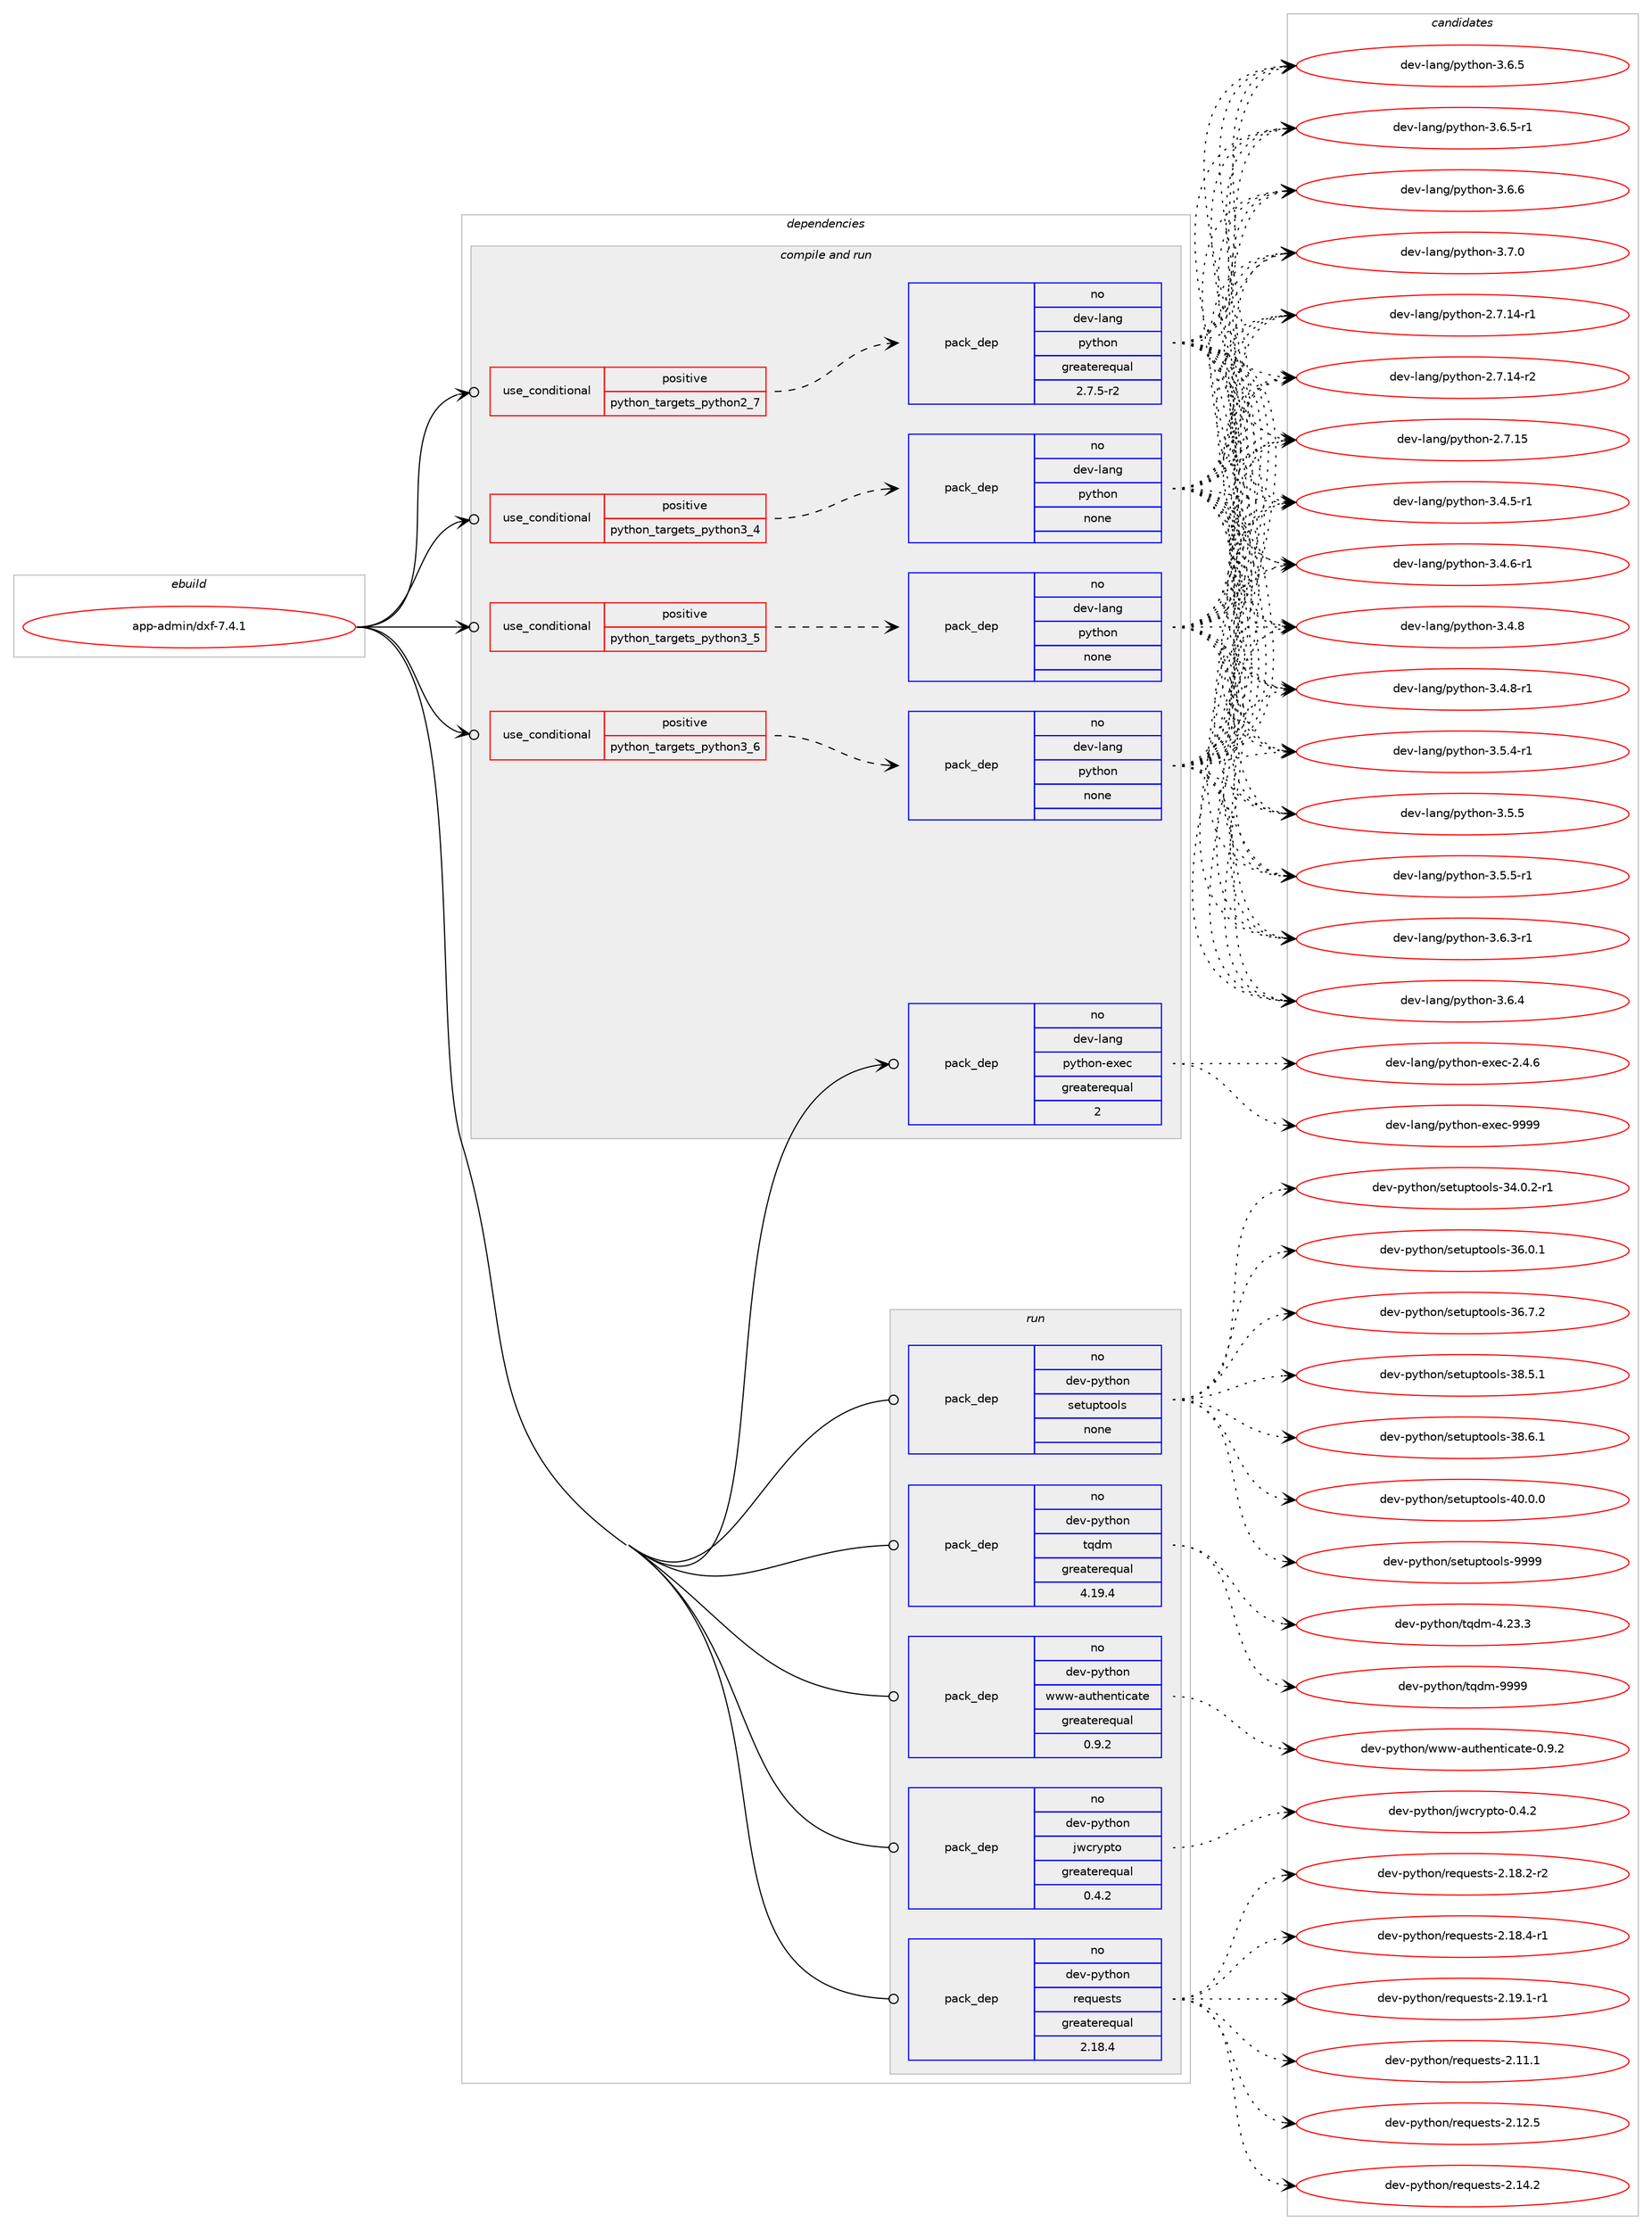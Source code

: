 digraph prolog {

# *************
# Graph options
# *************

newrank=true;
concentrate=true;
compound=true;
graph [rankdir=LR,fontname=Helvetica,fontsize=10,ranksep=1.5];#, ranksep=2.5, nodesep=0.2];
edge  [arrowhead=vee];
node  [fontname=Helvetica,fontsize=10];

# **********
# The ebuild
# **********

subgraph cluster_leftcol {
color=gray;
rank=same;
label=<<i>ebuild</i>>;
id [label="app-admin/dxf-7.4.1", color=red, width=4, href="../app-admin/dxf-7.4.1.svg"];
}

# ****************
# The dependencies
# ****************

subgraph cluster_midcol {
color=gray;
label=<<i>dependencies</i>>;
subgraph cluster_compile {
fillcolor="#eeeeee";
style=filled;
label=<<i>compile</i>>;
}
subgraph cluster_compileandrun {
fillcolor="#eeeeee";
style=filled;
label=<<i>compile and run</i>>;
subgraph cond229 {
dependency1208 [label=<<TABLE BORDER="0" CELLBORDER="1" CELLSPACING="0" CELLPADDING="4"><TR><TD ROWSPAN="3" CELLPADDING="10">use_conditional</TD></TR><TR><TD>positive</TD></TR><TR><TD>python_targets_python2_7</TD></TR></TABLE>>, shape=none, color=red];
subgraph pack958 {
dependency1209 [label=<<TABLE BORDER="0" CELLBORDER="1" CELLSPACING="0" CELLPADDING="4" WIDTH="220"><TR><TD ROWSPAN="6" CELLPADDING="30">pack_dep</TD></TR><TR><TD WIDTH="110">no</TD></TR><TR><TD>dev-lang</TD></TR><TR><TD>python</TD></TR><TR><TD>greaterequal</TD></TR><TR><TD>2.7.5-r2</TD></TR></TABLE>>, shape=none, color=blue];
}
dependency1208:e -> dependency1209:w [weight=20,style="dashed",arrowhead="vee"];
}
id:e -> dependency1208:w [weight=20,style="solid",arrowhead="odotvee"];
subgraph cond230 {
dependency1210 [label=<<TABLE BORDER="0" CELLBORDER="1" CELLSPACING="0" CELLPADDING="4"><TR><TD ROWSPAN="3" CELLPADDING="10">use_conditional</TD></TR><TR><TD>positive</TD></TR><TR><TD>python_targets_python3_4</TD></TR></TABLE>>, shape=none, color=red];
subgraph pack959 {
dependency1211 [label=<<TABLE BORDER="0" CELLBORDER="1" CELLSPACING="0" CELLPADDING="4" WIDTH="220"><TR><TD ROWSPAN="6" CELLPADDING="30">pack_dep</TD></TR><TR><TD WIDTH="110">no</TD></TR><TR><TD>dev-lang</TD></TR><TR><TD>python</TD></TR><TR><TD>none</TD></TR><TR><TD></TD></TR></TABLE>>, shape=none, color=blue];
}
dependency1210:e -> dependency1211:w [weight=20,style="dashed",arrowhead="vee"];
}
id:e -> dependency1210:w [weight=20,style="solid",arrowhead="odotvee"];
subgraph cond231 {
dependency1212 [label=<<TABLE BORDER="0" CELLBORDER="1" CELLSPACING="0" CELLPADDING="4"><TR><TD ROWSPAN="3" CELLPADDING="10">use_conditional</TD></TR><TR><TD>positive</TD></TR><TR><TD>python_targets_python3_5</TD></TR></TABLE>>, shape=none, color=red];
subgraph pack960 {
dependency1213 [label=<<TABLE BORDER="0" CELLBORDER="1" CELLSPACING="0" CELLPADDING="4" WIDTH="220"><TR><TD ROWSPAN="6" CELLPADDING="30">pack_dep</TD></TR><TR><TD WIDTH="110">no</TD></TR><TR><TD>dev-lang</TD></TR><TR><TD>python</TD></TR><TR><TD>none</TD></TR><TR><TD></TD></TR></TABLE>>, shape=none, color=blue];
}
dependency1212:e -> dependency1213:w [weight=20,style="dashed",arrowhead="vee"];
}
id:e -> dependency1212:w [weight=20,style="solid",arrowhead="odotvee"];
subgraph cond232 {
dependency1214 [label=<<TABLE BORDER="0" CELLBORDER="1" CELLSPACING="0" CELLPADDING="4"><TR><TD ROWSPAN="3" CELLPADDING="10">use_conditional</TD></TR><TR><TD>positive</TD></TR><TR><TD>python_targets_python3_6</TD></TR></TABLE>>, shape=none, color=red];
subgraph pack961 {
dependency1215 [label=<<TABLE BORDER="0" CELLBORDER="1" CELLSPACING="0" CELLPADDING="4" WIDTH="220"><TR><TD ROWSPAN="6" CELLPADDING="30">pack_dep</TD></TR><TR><TD WIDTH="110">no</TD></TR><TR><TD>dev-lang</TD></TR><TR><TD>python</TD></TR><TR><TD>none</TD></TR><TR><TD></TD></TR></TABLE>>, shape=none, color=blue];
}
dependency1214:e -> dependency1215:w [weight=20,style="dashed",arrowhead="vee"];
}
id:e -> dependency1214:w [weight=20,style="solid",arrowhead="odotvee"];
subgraph pack962 {
dependency1216 [label=<<TABLE BORDER="0" CELLBORDER="1" CELLSPACING="0" CELLPADDING="4" WIDTH="220"><TR><TD ROWSPAN="6" CELLPADDING="30">pack_dep</TD></TR><TR><TD WIDTH="110">no</TD></TR><TR><TD>dev-lang</TD></TR><TR><TD>python-exec</TD></TR><TR><TD>greaterequal</TD></TR><TR><TD>2</TD></TR></TABLE>>, shape=none, color=blue];
}
id:e -> dependency1216:w [weight=20,style="solid",arrowhead="odotvee"];
}
subgraph cluster_run {
fillcolor="#eeeeee";
style=filled;
label=<<i>run</i>>;
subgraph pack963 {
dependency1217 [label=<<TABLE BORDER="0" CELLBORDER="1" CELLSPACING="0" CELLPADDING="4" WIDTH="220"><TR><TD ROWSPAN="6" CELLPADDING="30">pack_dep</TD></TR><TR><TD WIDTH="110">no</TD></TR><TR><TD>dev-python</TD></TR><TR><TD>jwcrypto</TD></TR><TR><TD>greaterequal</TD></TR><TR><TD>0.4.2</TD></TR></TABLE>>, shape=none, color=blue];
}
id:e -> dependency1217:w [weight=20,style="solid",arrowhead="odot"];
subgraph pack964 {
dependency1218 [label=<<TABLE BORDER="0" CELLBORDER="1" CELLSPACING="0" CELLPADDING="4" WIDTH="220"><TR><TD ROWSPAN="6" CELLPADDING="30">pack_dep</TD></TR><TR><TD WIDTH="110">no</TD></TR><TR><TD>dev-python</TD></TR><TR><TD>requests</TD></TR><TR><TD>greaterequal</TD></TR><TR><TD>2.18.4</TD></TR></TABLE>>, shape=none, color=blue];
}
id:e -> dependency1218:w [weight=20,style="solid",arrowhead="odot"];
subgraph pack965 {
dependency1219 [label=<<TABLE BORDER="0" CELLBORDER="1" CELLSPACING="0" CELLPADDING="4" WIDTH="220"><TR><TD ROWSPAN="6" CELLPADDING="30">pack_dep</TD></TR><TR><TD WIDTH="110">no</TD></TR><TR><TD>dev-python</TD></TR><TR><TD>setuptools</TD></TR><TR><TD>none</TD></TR><TR><TD></TD></TR></TABLE>>, shape=none, color=blue];
}
id:e -> dependency1219:w [weight=20,style="solid",arrowhead="odot"];
subgraph pack966 {
dependency1220 [label=<<TABLE BORDER="0" CELLBORDER="1" CELLSPACING="0" CELLPADDING="4" WIDTH="220"><TR><TD ROWSPAN="6" CELLPADDING="30">pack_dep</TD></TR><TR><TD WIDTH="110">no</TD></TR><TR><TD>dev-python</TD></TR><TR><TD>tqdm</TD></TR><TR><TD>greaterequal</TD></TR><TR><TD>4.19.4</TD></TR></TABLE>>, shape=none, color=blue];
}
id:e -> dependency1220:w [weight=20,style="solid",arrowhead="odot"];
subgraph pack967 {
dependency1221 [label=<<TABLE BORDER="0" CELLBORDER="1" CELLSPACING="0" CELLPADDING="4" WIDTH="220"><TR><TD ROWSPAN="6" CELLPADDING="30">pack_dep</TD></TR><TR><TD WIDTH="110">no</TD></TR><TR><TD>dev-python</TD></TR><TR><TD>www-authenticate</TD></TR><TR><TD>greaterequal</TD></TR><TR><TD>0.9.2</TD></TR></TABLE>>, shape=none, color=blue];
}
id:e -> dependency1221:w [weight=20,style="solid",arrowhead="odot"];
}
}

# **************
# The candidates
# **************

subgraph cluster_choices {
rank=same;
color=gray;
label=<<i>candidates</i>>;

subgraph choice958 {
color=black;
nodesep=1;
choice100101118451089711010347112121116104111110455046554649524511449 [label="dev-lang/python-2.7.14-r1", color=red, width=4,href="../dev-lang/python-2.7.14-r1.svg"];
choice100101118451089711010347112121116104111110455046554649524511450 [label="dev-lang/python-2.7.14-r2", color=red, width=4,href="../dev-lang/python-2.7.14-r2.svg"];
choice10010111845108971101034711212111610411111045504655464953 [label="dev-lang/python-2.7.15", color=red, width=4,href="../dev-lang/python-2.7.15.svg"];
choice1001011184510897110103471121211161041111104551465246534511449 [label="dev-lang/python-3.4.5-r1", color=red, width=4,href="../dev-lang/python-3.4.5-r1.svg"];
choice1001011184510897110103471121211161041111104551465246544511449 [label="dev-lang/python-3.4.6-r1", color=red, width=4,href="../dev-lang/python-3.4.6-r1.svg"];
choice100101118451089711010347112121116104111110455146524656 [label="dev-lang/python-3.4.8", color=red, width=4,href="../dev-lang/python-3.4.8.svg"];
choice1001011184510897110103471121211161041111104551465246564511449 [label="dev-lang/python-3.4.8-r1", color=red, width=4,href="../dev-lang/python-3.4.8-r1.svg"];
choice1001011184510897110103471121211161041111104551465346524511449 [label="dev-lang/python-3.5.4-r1", color=red, width=4,href="../dev-lang/python-3.5.4-r1.svg"];
choice100101118451089711010347112121116104111110455146534653 [label="dev-lang/python-3.5.5", color=red, width=4,href="../dev-lang/python-3.5.5.svg"];
choice1001011184510897110103471121211161041111104551465346534511449 [label="dev-lang/python-3.5.5-r1", color=red, width=4,href="../dev-lang/python-3.5.5-r1.svg"];
choice1001011184510897110103471121211161041111104551465446514511449 [label="dev-lang/python-3.6.3-r1", color=red, width=4,href="../dev-lang/python-3.6.3-r1.svg"];
choice100101118451089711010347112121116104111110455146544652 [label="dev-lang/python-3.6.4", color=red, width=4,href="../dev-lang/python-3.6.4.svg"];
choice100101118451089711010347112121116104111110455146544653 [label="dev-lang/python-3.6.5", color=red, width=4,href="../dev-lang/python-3.6.5.svg"];
choice1001011184510897110103471121211161041111104551465446534511449 [label="dev-lang/python-3.6.5-r1", color=red, width=4,href="../dev-lang/python-3.6.5-r1.svg"];
choice100101118451089711010347112121116104111110455146544654 [label="dev-lang/python-3.6.6", color=red, width=4,href="../dev-lang/python-3.6.6.svg"];
choice100101118451089711010347112121116104111110455146554648 [label="dev-lang/python-3.7.0", color=red, width=4,href="../dev-lang/python-3.7.0.svg"];
dependency1209:e -> choice100101118451089711010347112121116104111110455046554649524511449:w [style=dotted,weight="100"];
dependency1209:e -> choice100101118451089711010347112121116104111110455046554649524511450:w [style=dotted,weight="100"];
dependency1209:e -> choice10010111845108971101034711212111610411111045504655464953:w [style=dotted,weight="100"];
dependency1209:e -> choice1001011184510897110103471121211161041111104551465246534511449:w [style=dotted,weight="100"];
dependency1209:e -> choice1001011184510897110103471121211161041111104551465246544511449:w [style=dotted,weight="100"];
dependency1209:e -> choice100101118451089711010347112121116104111110455146524656:w [style=dotted,weight="100"];
dependency1209:e -> choice1001011184510897110103471121211161041111104551465246564511449:w [style=dotted,weight="100"];
dependency1209:e -> choice1001011184510897110103471121211161041111104551465346524511449:w [style=dotted,weight="100"];
dependency1209:e -> choice100101118451089711010347112121116104111110455146534653:w [style=dotted,weight="100"];
dependency1209:e -> choice1001011184510897110103471121211161041111104551465346534511449:w [style=dotted,weight="100"];
dependency1209:e -> choice1001011184510897110103471121211161041111104551465446514511449:w [style=dotted,weight="100"];
dependency1209:e -> choice100101118451089711010347112121116104111110455146544652:w [style=dotted,weight="100"];
dependency1209:e -> choice100101118451089711010347112121116104111110455146544653:w [style=dotted,weight="100"];
dependency1209:e -> choice1001011184510897110103471121211161041111104551465446534511449:w [style=dotted,weight="100"];
dependency1209:e -> choice100101118451089711010347112121116104111110455146544654:w [style=dotted,weight="100"];
dependency1209:e -> choice100101118451089711010347112121116104111110455146554648:w [style=dotted,weight="100"];
}
subgraph choice959 {
color=black;
nodesep=1;
choice100101118451089711010347112121116104111110455046554649524511449 [label="dev-lang/python-2.7.14-r1", color=red, width=4,href="../dev-lang/python-2.7.14-r1.svg"];
choice100101118451089711010347112121116104111110455046554649524511450 [label="dev-lang/python-2.7.14-r2", color=red, width=4,href="../dev-lang/python-2.7.14-r2.svg"];
choice10010111845108971101034711212111610411111045504655464953 [label="dev-lang/python-2.7.15", color=red, width=4,href="../dev-lang/python-2.7.15.svg"];
choice1001011184510897110103471121211161041111104551465246534511449 [label="dev-lang/python-3.4.5-r1", color=red, width=4,href="../dev-lang/python-3.4.5-r1.svg"];
choice1001011184510897110103471121211161041111104551465246544511449 [label="dev-lang/python-3.4.6-r1", color=red, width=4,href="../dev-lang/python-3.4.6-r1.svg"];
choice100101118451089711010347112121116104111110455146524656 [label="dev-lang/python-3.4.8", color=red, width=4,href="../dev-lang/python-3.4.8.svg"];
choice1001011184510897110103471121211161041111104551465246564511449 [label="dev-lang/python-3.4.8-r1", color=red, width=4,href="../dev-lang/python-3.4.8-r1.svg"];
choice1001011184510897110103471121211161041111104551465346524511449 [label="dev-lang/python-3.5.4-r1", color=red, width=4,href="../dev-lang/python-3.5.4-r1.svg"];
choice100101118451089711010347112121116104111110455146534653 [label="dev-lang/python-3.5.5", color=red, width=4,href="../dev-lang/python-3.5.5.svg"];
choice1001011184510897110103471121211161041111104551465346534511449 [label="dev-lang/python-3.5.5-r1", color=red, width=4,href="../dev-lang/python-3.5.5-r1.svg"];
choice1001011184510897110103471121211161041111104551465446514511449 [label="dev-lang/python-3.6.3-r1", color=red, width=4,href="../dev-lang/python-3.6.3-r1.svg"];
choice100101118451089711010347112121116104111110455146544652 [label="dev-lang/python-3.6.4", color=red, width=4,href="../dev-lang/python-3.6.4.svg"];
choice100101118451089711010347112121116104111110455146544653 [label="dev-lang/python-3.6.5", color=red, width=4,href="../dev-lang/python-3.6.5.svg"];
choice1001011184510897110103471121211161041111104551465446534511449 [label="dev-lang/python-3.6.5-r1", color=red, width=4,href="../dev-lang/python-3.6.5-r1.svg"];
choice100101118451089711010347112121116104111110455146544654 [label="dev-lang/python-3.6.6", color=red, width=4,href="../dev-lang/python-3.6.6.svg"];
choice100101118451089711010347112121116104111110455146554648 [label="dev-lang/python-3.7.0", color=red, width=4,href="../dev-lang/python-3.7.0.svg"];
dependency1211:e -> choice100101118451089711010347112121116104111110455046554649524511449:w [style=dotted,weight="100"];
dependency1211:e -> choice100101118451089711010347112121116104111110455046554649524511450:w [style=dotted,weight="100"];
dependency1211:e -> choice10010111845108971101034711212111610411111045504655464953:w [style=dotted,weight="100"];
dependency1211:e -> choice1001011184510897110103471121211161041111104551465246534511449:w [style=dotted,weight="100"];
dependency1211:e -> choice1001011184510897110103471121211161041111104551465246544511449:w [style=dotted,weight="100"];
dependency1211:e -> choice100101118451089711010347112121116104111110455146524656:w [style=dotted,weight="100"];
dependency1211:e -> choice1001011184510897110103471121211161041111104551465246564511449:w [style=dotted,weight="100"];
dependency1211:e -> choice1001011184510897110103471121211161041111104551465346524511449:w [style=dotted,weight="100"];
dependency1211:e -> choice100101118451089711010347112121116104111110455146534653:w [style=dotted,weight="100"];
dependency1211:e -> choice1001011184510897110103471121211161041111104551465346534511449:w [style=dotted,weight="100"];
dependency1211:e -> choice1001011184510897110103471121211161041111104551465446514511449:w [style=dotted,weight="100"];
dependency1211:e -> choice100101118451089711010347112121116104111110455146544652:w [style=dotted,weight="100"];
dependency1211:e -> choice100101118451089711010347112121116104111110455146544653:w [style=dotted,weight="100"];
dependency1211:e -> choice1001011184510897110103471121211161041111104551465446534511449:w [style=dotted,weight="100"];
dependency1211:e -> choice100101118451089711010347112121116104111110455146544654:w [style=dotted,weight="100"];
dependency1211:e -> choice100101118451089711010347112121116104111110455146554648:w [style=dotted,weight="100"];
}
subgraph choice960 {
color=black;
nodesep=1;
choice100101118451089711010347112121116104111110455046554649524511449 [label="dev-lang/python-2.7.14-r1", color=red, width=4,href="../dev-lang/python-2.7.14-r1.svg"];
choice100101118451089711010347112121116104111110455046554649524511450 [label="dev-lang/python-2.7.14-r2", color=red, width=4,href="../dev-lang/python-2.7.14-r2.svg"];
choice10010111845108971101034711212111610411111045504655464953 [label="dev-lang/python-2.7.15", color=red, width=4,href="../dev-lang/python-2.7.15.svg"];
choice1001011184510897110103471121211161041111104551465246534511449 [label="dev-lang/python-3.4.5-r1", color=red, width=4,href="../dev-lang/python-3.4.5-r1.svg"];
choice1001011184510897110103471121211161041111104551465246544511449 [label="dev-lang/python-3.4.6-r1", color=red, width=4,href="../dev-lang/python-3.4.6-r1.svg"];
choice100101118451089711010347112121116104111110455146524656 [label="dev-lang/python-3.4.8", color=red, width=4,href="../dev-lang/python-3.4.8.svg"];
choice1001011184510897110103471121211161041111104551465246564511449 [label="dev-lang/python-3.4.8-r1", color=red, width=4,href="../dev-lang/python-3.4.8-r1.svg"];
choice1001011184510897110103471121211161041111104551465346524511449 [label="dev-lang/python-3.5.4-r1", color=red, width=4,href="../dev-lang/python-3.5.4-r1.svg"];
choice100101118451089711010347112121116104111110455146534653 [label="dev-lang/python-3.5.5", color=red, width=4,href="../dev-lang/python-3.5.5.svg"];
choice1001011184510897110103471121211161041111104551465346534511449 [label="dev-lang/python-3.5.5-r1", color=red, width=4,href="../dev-lang/python-3.5.5-r1.svg"];
choice1001011184510897110103471121211161041111104551465446514511449 [label="dev-lang/python-3.6.3-r1", color=red, width=4,href="../dev-lang/python-3.6.3-r1.svg"];
choice100101118451089711010347112121116104111110455146544652 [label="dev-lang/python-3.6.4", color=red, width=4,href="../dev-lang/python-3.6.4.svg"];
choice100101118451089711010347112121116104111110455146544653 [label="dev-lang/python-3.6.5", color=red, width=4,href="../dev-lang/python-3.6.5.svg"];
choice1001011184510897110103471121211161041111104551465446534511449 [label="dev-lang/python-3.6.5-r1", color=red, width=4,href="../dev-lang/python-3.6.5-r1.svg"];
choice100101118451089711010347112121116104111110455146544654 [label="dev-lang/python-3.6.6", color=red, width=4,href="../dev-lang/python-3.6.6.svg"];
choice100101118451089711010347112121116104111110455146554648 [label="dev-lang/python-3.7.0", color=red, width=4,href="../dev-lang/python-3.7.0.svg"];
dependency1213:e -> choice100101118451089711010347112121116104111110455046554649524511449:w [style=dotted,weight="100"];
dependency1213:e -> choice100101118451089711010347112121116104111110455046554649524511450:w [style=dotted,weight="100"];
dependency1213:e -> choice10010111845108971101034711212111610411111045504655464953:w [style=dotted,weight="100"];
dependency1213:e -> choice1001011184510897110103471121211161041111104551465246534511449:w [style=dotted,weight="100"];
dependency1213:e -> choice1001011184510897110103471121211161041111104551465246544511449:w [style=dotted,weight="100"];
dependency1213:e -> choice100101118451089711010347112121116104111110455146524656:w [style=dotted,weight="100"];
dependency1213:e -> choice1001011184510897110103471121211161041111104551465246564511449:w [style=dotted,weight="100"];
dependency1213:e -> choice1001011184510897110103471121211161041111104551465346524511449:w [style=dotted,weight="100"];
dependency1213:e -> choice100101118451089711010347112121116104111110455146534653:w [style=dotted,weight="100"];
dependency1213:e -> choice1001011184510897110103471121211161041111104551465346534511449:w [style=dotted,weight="100"];
dependency1213:e -> choice1001011184510897110103471121211161041111104551465446514511449:w [style=dotted,weight="100"];
dependency1213:e -> choice100101118451089711010347112121116104111110455146544652:w [style=dotted,weight="100"];
dependency1213:e -> choice100101118451089711010347112121116104111110455146544653:w [style=dotted,weight="100"];
dependency1213:e -> choice1001011184510897110103471121211161041111104551465446534511449:w [style=dotted,weight="100"];
dependency1213:e -> choice100101118451089711010347112121116104111110455146544654:w [style=dotted,weight="100"];
dependency1213:e -> choice100101118451089711010347112121116104111110455146554648:w [style=dotted,weight="100"];
}
subgraph choice961 {
color=black;
nodesep=1;
choice100101118451089711010347112121116104111110455046554649524511449 [label="dev-lang/python-2.7.14-r1", color=red, width=4,href="../dev-lang/python-2.7.14-r1.svg"];
choice100101118451089711010347112121116104111110455046554649524511450 [label="dev-lang/python-2.7.14-r2", color=red, width=4,href="../dev-lang/python-2.7.14-r2.svg"];
choice10010111845108971101034711212111610411111045504655464953 [label="dev-lang/python-2.7.15", color=red, width=4,href="../dev-lang/python-2.7.15.svg"];
choice1001011184510897110103471121211161041111104551465246534511449 [label="dev-lang/python-3.4.5-r1", color=red, width=4,href="../dev-lang/python-3.4.5-r1.svg"];
choice1001011184510897110103471121211161041111104551465246544511449 [label="dev-lang/python-3.4.6-r1", color=red, width=4,href="../dev-lang/python-3.4.6-r1.svg"];
choice100101118451089711010347112121116104111110455146524656 [label="dev-lang/python-3.4.8", color=red, width=4,href="../dev-lang/python-3.4.8.svg"];
choice1001011184510897110103471121211161041111104551465246564511449 [label="dev-lang/python-3.4.8-r1", color=red, width=4,href="../dev-lang/python-3.4.8-r1.svg"];
choice1001011184510897110103471121211161041111104551465346524511449 [label="dev-lang/python-3.5.4-r1", color=red, width=4,href="../dev-lang/python-3.5.4-r1.svg"];
choice100101118451089711010347112121116104111110455146534653 [label="dev-lang/python-3.5.5", color=red, width=4,href="../dev-lang/python-3.5.5.svg"];
choice1001011184510897110103471121211161041111104551465346534511449 [label="dev-lang/python-3.5.5-r1", color=red, width=4,href="../dev-lang/python-3.5.5-r1.svg"];
choice1001011184510897110103471121211161041111104551465446514511449 [label="dev-lang/python-3.6.3-r1", color=red, width=4,href="../dev-lang/python-3.6.3-r1.svg"];
choice100101118451089711010347112121116104111110455146544652 [label="dev-lang/python-3.6.4", color=red, width=4,href="../dev-lang/python-3.6.4.svg"];
choice100101118451089711010347112121116104111110455146544653 [label="dev-lang/python-3.6.5", color=red, width=4,href="../dev-lang/python-3.6.5.svg"];
choice1001011184510897110103471121211161041111104551465446534511449 [label="dev-lang/python-3.6.5-r1", color=red, width=4,href="../dev-lang/python-3.6.5-r1.svg"];
choice100101118451089711010347112121116104111110455146544654 [label="dev-lang/python-3.6.6", color=red, width=4,href="../dev-lang/python-3.6.6.svg"];
choice100101118451089711010347112121116104111110455146554648 [label="dev-lang/python-3.7.0", color=red, width=4,href="../dev-lang/python-3.7.0.svg"];
dependency1215:e -> choice100101118451089711010347112121116104111110455046554649524511449:w [style=dotted,weight="100"];
dependency1215:e -> choice100101118451089711010347112121116104111110455046554649524511450:w [style=dotted,weight="100"];
dependency1215:e -> choice10010111845108971101034711212111610411111045504655464953:w [style=dotted,weight="100"];
dependency1215:e -> choice1001011184510897110103471121211161041111104551465246534511449:w [style=dotted,weight="100"];
dependency1215:e -> choice1001011184510897110103471121211161041111104551465246544511449:w [style=dotted,weight="100"];
dependency1215:e -> choice100101118451089711010347112121116104111110455146524656:w [style=dotted,weight="100"];
dependency1215:e -> choice1001011184510897110103471121211161041111104551465246564511449:w [style=dotted,weight="100"];
dependency1215:e -> choice1001011184510897110103471121211161041111104551465346524511449:w [style=dotted,weight="100"];
dependency1215:e -> choice100101118451089711010347112121116104111110455146534653:w [style=dotted,weight="100"];
dependency1215:e -> choice1001011184510897110103471121211161041111104551465346534511449:w [style=dotted,weight="100"];
dependency1215:e -> choice1001011184510897110103471121211161041111104551465446514511449:w [style=dotted,weight="100"];
dependency1215:e -> choice100101118451089711010347112121116104111110455146544652:w [style=dotted,weight="100"];
dependency1215:e -> choice100101118451089711010347112121116104111110455146544653:w [style=dotted,weight="100"];
dependency1215:e -> choice1001011184510897110103471121211161041111104551465446534511449:w [style=dotted,weight="100"];
dependency1215:e -> choice100101118451089711010347112121116104111110455146544654:w [style=dotted,weight="100"];
dependency1215:e -> choice100101118451089711010347112121116104111110455146554648:w [style=dotted,weight="100"];
}
subgraph choice962 {
color=black;
nodesep=1;
choice1001011184510897110103471121211161041111104510112010199455046524654 [label="dev-lang/python-exec-2.4.6", color=red, width=4,href="../dev-lang/python-exec-2.4.6.svg"];
choice10010111845108971101034711212111610411111045101120101994557575757 [label="dev-lang/python-exec-9999", color=red, width=4,href="../dev-lang/python-exec-9999.svg"];
dependency1216:e -> choice1001011184510897110103471121211161041111104510112010199455046524654:w [style=dotted,weight="100"];
dependency1216:e -> choice10010111845108971101034711212111610411111045101120101994557575757:w [style=dotted,weight="100"];
}
subgraph choice963 {
color=black;
nodesep=1;
choice100101118451121211161041111104710611999114121112116111454846524650 [label="dev-python/jwcrypto-0.4.2", color=red, width=4,href="../dev-python/jwcrypto-0.4.2.svg"];
dependency1217:e -> choice100101118451121211161041111104710611999114121112116111454846524650:w [style=dotted,weight="100"];
}
subgraph choice964 {
color=black;
nodesep=1;
choice100101118451121211161041111104711410111311710111511611545504649494649 [label="dev-python/requests-2.11.1", color=red, width=4,href="../dev-python/requests-2.11.1.svg"];
choice100101118451121211161041111104711410111311710111511611545504649504653 [label="dev-python/requests-2.12.5", color=red, width=4,href="../dev-python/requests-2.12.5.svg"];
choice100101118451121211161041111104711410111311710111511611545504649524650 [label="dev-python/requests-2.14.2", color=red, width=4,href="../dev-python/requests-2.14.2.svg"];
choice1001011184511212111610411111047114101113117101115116115455046495646504511450 [label="dev-python/requests-2.18.2-r2", color=red, width=4,href="../dev-python/requests-2.18.2-r2.svg"];
choice1001011184511212111610411111047114101113117101115116115455046495646524511449 [label="dev-python/requests-2.18.4-r1", color=red, width=4,href="../dev-python/requests-2.18.4-r1.svg"];
choice1001011184511212111610411111047114101113117101115116115455046495746494511449 [label="dev-python/requests-2.19.1-r1", color=red, width=4,href="../dev-python/requests-2.19.1-r1.svg"];
dependency1218:e -> choice100101118451121211161041111104711410111311710111511611545504649494649:w [style=dotted,weight="100"];
dependency1218:e -> choice100101118451121211161041111104711410111311710111511611545504649504653:w [style=dotted,weight="100"];
dependency1218:e -> choice100101118451121211161041111104711410111311710111511611545504649524650:w [style=dotted,weight="100"];
dependency1218:e -> choice1001011184511212111610411111047114101113117101115116115455046495646504511450:w [style=dotted,weight="100"];
dependency1218:e -> choice1001011184511212111610411111047114101113117101115116115455046495646524511449:w [style=dotted,weight="100"];
dependency1218:e -> choice1001011184511212111610411111047114101113117101115116115455046495746494511449:w [style=dotted,weight="100"];
}
subgraph choice965 {
color=black;
nodesep=1;
choice1001011184511212111610411111047115101116117112116111111108115455152464846504511449 [label="dev-python/setuptools-34.0.2-r1", color=red, width=4,href="../dev-python/setuptools-34.0.2-r1.svg"];
choice100101118451121211161041111104711510111611711211611111110811545515446484649 [label="dev-python/setuptools-36.0.1", color=red, width=4,href="../dev-python/setuptools-36.0.1.svg"];
choice100101118451121211161041111104711510111611711211611111110811545515446554650 [label="dev-python/setuptools-36.7.2", color=red, width=4,href="../dev-python/setuptools-36.7.2.svg"];
choice100101118451121211161041111104711510111611711211611111110811545515646534649 [label="dev-python/setuptools-38.5.1", color=red, width=4,href="../dev-python/setuptools-38.5.1.svg"];
choice100101118451121211161041111104711510111611711211611111110811545515646544649 [label="dev-python/setuptools-38.6.1", color=red, width=4,href="../dev-python/setuptools-38.6.1.svg"];
choice100101118451121211161041111104711510111611711211611111110811545524846484648 [label="dev-python/setuptools-40.0.0", color=red, width=4,href="../dev-python/setuptools-40.0.0.svg"];
choice10010111845112121116104111110471151011161171121161111111081154557575757 [label="dev-python/setuptools-9999", color=red, width=4,href="../dev-python/setuptools-9999.svg"];
dependency1219:e -> choice1001011184511212111610411111047115101116117112116111111108115455152464846504511449:w [style=dotted,weight="100"];
dependency1219:e -> choice100101118451121211161041111104711510111611711211611111110811545515446484649:w [style=dotted,weight="100"];
dependency1219:e -> choice100101118451121211161041111104711510111611711211611111110811545515446554650:w [style=dotted,weight="100"];
dependency1219:e -> choice100101118451121211161041111104711510111611711211611111110811545515646534649:w [style=dotted,weight="100"];
dependency1219:e -> choice100101118451121211161041111104711510111611711211611111110811545515646544649:w [style=dotted,weight="100"];
dependency1219:e -> choice100101118451121211161041111104711510111611711211611111110811545524846484648:w [style=dotted,weight="100"];
dependency1219:e -> choice10010111845112121116104111110471151011161171121161111111081154557575757:w [style=dotted,weight="100"];
}
subgraph choice966 {
color=black;
nodesep=1;
choice100101118451121211161041111104711611310010945524650514651 [label="dev-python/tqdm-4.23.3", color=red, width=4,href="../dev-python/tqdm-4.23.3.svg"];
choice10010111845112121116104111110471161131001094557575757 [label="dev-python/tqdm-9999", color=red, width=4,href="../dev-python/tqdm-9999.svg"];
dependency1220:e -> choice100101118451121211161041111104711611310010945524650514651:w [style=dotted,weight="100"];
dependency1220:e -> choice10010111845112121116104111110471161131001094557575757:w [style=dotted,weight="100"];
}
subgraph choice967 {
color=black;
nodesep=1;
choice100101118451121211161041111104711911911945971171161041011101161059997116101454846574650 [label="dev-python/www-authenticate-0.9.2", color=red, width=4,href="../dev-python/www-authenticate-0.9.2.svg"];
dependency1221:e -> choice100101118451121211161041111104711911911945971171161041011101161059997116101454846574650:w [style=dotted,weight="100"];
}
}

}
